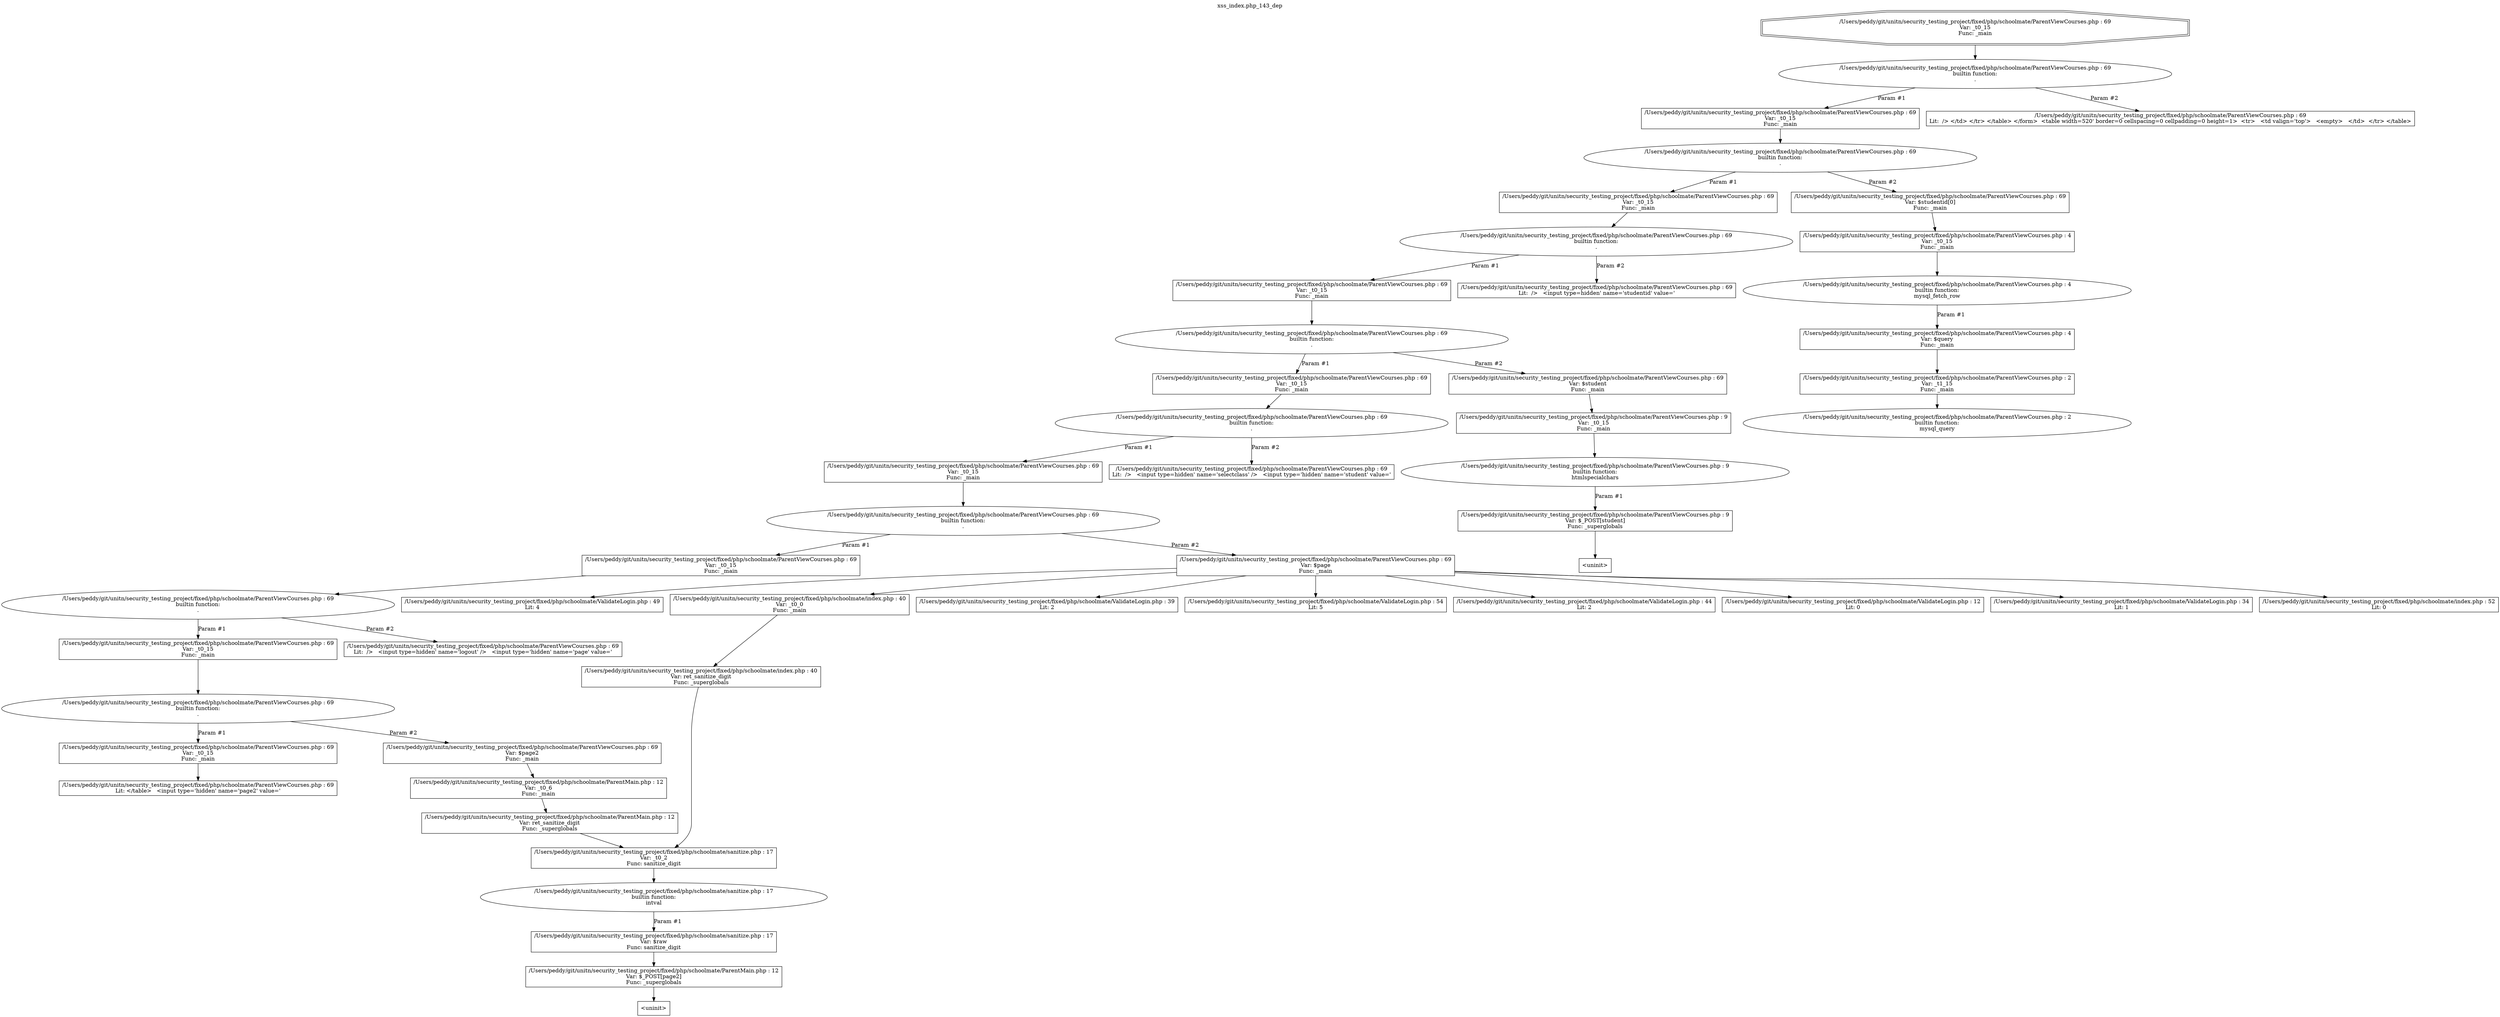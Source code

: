 digraph cfg {
  label="xss_index.php_143_dep";
  labelloc=t;
  n1 [shape=doubleoctagon, label="/Users/peddy/git/unitn/security_testing_project/fixed/php/schoolmate/ParentViewCourses.php : 69\nVar: _t0_15\nFunc: _main\n"];
  n2 [shape=ellipse, label="/Users/peddy/git/unitn/security_testing_project/fixed/php/schoolmate/ParentViewCourses.php : 69\nbuiltin function:\n.\n"];
  n3 [shape=box, label="/Users/peddy/git/unitn/security_testing_project/fixed/php/schoolmate/ParentViewCourses.php : 69\nVar: _t0_15\nFunc: _main\n"];
  n4 [shape=ellipse, label="/Users/peddy/git/unitn/security_testing_project/fixed/php/schoolmate/ParentViewCourses.php : 69\nbuiltin function:\n.\n"];
  n5 [shape=box, label="/Users/peddy/git/unitn/security_testing_project/fixed/php/schoolmate/ParentViewCourses.php : 69\nVar: _t0_15\nFunc: _main\n"];
  n6 [shape=ellipse, label="/Users/peddy/git/unitn/security_testing_project/fixed/php/schoolmate/ParentViewCourses.php : 69\nbuiltin function:\n.\n"];
  n7 [shape=box, label="/Users/peddy/git/unitn/security_testing_project/fixed/php/schoolmate/ParentViewCourses.php : 69\nVar: _t0_15\nFunc: _main\n"];
  n8 [shape=ellipse, label="/Users/peddy/git/unitn/security_testing_project/fixed/php/schoolmate/ParentViewCourses.php : 69\nbuiltin function:\n.\n"];
  n9 [shape=box, label="/Users/peddy/git/unitn/security_testing_project/fixed/php/schoolmate/ParentViewCourses.php : 69\nVar: _t0_15\nFunc: _main\n"];
  n10 [shape=ellipse, label="/Users/peddy/git/unitn/security_testing_project/fixed/php/schoolmate/ParentViewCourses.php : 69\nbuiltin function:\n.\n"];
  n11 [shape=box, label="/Users/peddy/git/unitn/security_testing_project/fixed/php/schoolmate/ParentViewCourses.php : 69\nVar: _t0_15\nFunc: _main\n"];
  n12 [shape=ellipse, label="/Users/peddy/git/unitn/security_testing_project/fixed/php/schoolmate/ParentViewCourses.php : 69\nbuiltin function:\n.\n"];
  n13 [shape=box, label="/Users/peddy/git/unitn/security_testing_project/fixed/php/schoolmate/ParentViewCourses.php : 69\nVar: _t0_15\nFunc: _main\n"];
  n14 [shape=ellipse, label="/Users/peddy/git/unitn/security_testing_project/fixed/php/schoolmate/ParentViewCourses.php : 69\nbuiltin function:\n.\n"];
  n15 [shape=box, label="/Users/peddy/git/unitn/security_testing_project/fixed/php/schoolmate/ParentViewCourses.php : 69\nVar: _t0_15\nFunc: _main\n"];
  n16 [shape=ellipse, label="/Users/peddy/git/unitn/security_testing_project/fixed/php/schoolmate/ParentViewCourses.php : 69\nbuiltin function:\n.\n"];
  n17 [shape=box, label="/Users/peddy/git/unitn/security_testing_project/fixed/php/schoolmate/ParentViewCourses.php : 69\nVar: _t0_15\nFunc: _main\n"];
  n18 [shape=box, label="/Users/peddy/git/unitn/security_testing_project/fixed/php/schoolmate/ParentViewCourses.php : 69\nLit: </table>   <input type='hidden' name='page2' value='\n"];
  n19 [shape=box, label="/Users/peddy/git/unitn/security_testing_project/fixed/php/schoolmate/ParentViewCourses.php : 69\nVar: $page2\nFunc: _main\n"];
  n20 [shape=box, label="/Users/peddy/git/unitn/security_testing_project/fixed/php/schoolmate/ParentMain.php : 12\nVar: _t0_6\nFunc: _main\n"];
  n21 [shape=box, label="/Users/peddy/git/unitn/security_testing_project/fixed/php/schoolmate/ParentMain.php : 12\nVar: ret_sanitize_digit\nFunc: _superglobals\n"];
  n22 [shape=box, label="/Users/peddy/git/unitn/security_testing_project/fixed/php/schoolmate/sanitize.php : 17\nVar: _t0_2\nFunc: sanitize_digit\n"];
  n23 [shape=ellipse, label="/Users/peddy/git/unitn/security_testing_project/fixed/php/schoolmate/sanitize.php : 17\nbuiltin function:\nintval\n"];
  n24 [shape=box, label="/Users/peddy/git/unitn/security_testing_project/fixed/php/schoolmate/sanitize.php : 17\nVar: $raw\nFunc: sanitize_digit\n"];
  n25 [shape=box, label="/Users/peddy/git/unitn/security_testing_project/fixed/php/schoolmate/ParentMain.php : 12\nVar: $_POST[page2]\nFunc: _superglobals\n"];
  n26 [shape=box, label="<uninit>"];
  n27 [shape=box, label="/Users/peddy/git/unitn/security_testing_project/fixed/php/schoolmate/ParentViewCourses.php : 69\nLit:  />   <input type=hidden' name='logout' />   <input type='hidden' name='page' value='\n"];
  n28 [shape=box, label="/Users/peddy/git/unitn/security_testing_project/fixed/php/schoolmate/ParentViewCourses.php : 69\nVar: $page\nFunc: _main\n"];
  n29 [shape=box, label="/Users/peddy/git/unitn/security_testing_project/fixed/php/schoolmate/ValidateLogin.php : 49\nLit: 4\n"];
  n30 [shape=box, label="/Users/peddy/git/unitn/security_testing_project/fixed/php/schoolmate/index.php : 40\nVar: _t0_0\nFunc: _main\n"];
  n31 [shape=box, label="/Users/peddy/git/unitn/security_testing_project/fixed/php/schoolmate/index.php : 40\nVar: ret_sanitize_digit\nFunc: _superglobals\n"];
  n32 [shape=box, label="/Users/peddy/git/unitn/security_testing_project/fixed/php/schoolmate/ValidateLogin.php : 39\nLit: 2\n"];
  n33 [shape=box, label="/Users/peddy/git/unitn/security_testing_project/fixed/php/schoolmate/ValidateLogin.php : 54\nLit: 5\n"];
  n34 [shape=box, label="/Users/peddy/git/unitn/security_testing_project/fixed/php/schoolmate/ValidateLogin.php : 44\nLit: 2\n"];
  n35 [shape=box, label="/Users/peddy/git/unitn/security_testing_project/fixed/php/schoolmate/ValidateLogin.php : 12\nLit: 0\n"];
  n36 [shape=box, label="/Users/peddy/git/unitn/security_testing_project/fixed/php/schoolmate/ValidateLogin.php : 34\nLit: 1\n"];
  n37 [shape=box, label="/Users/peddy/git/unitn/security_testing_project/fixed/php/schoolmate/index.php : 52\nLit: 0\n"];
  n38 [shape=box, label="/Users/peddy/git/unitn/security_testing_project/fixed/php/schoolmate/ParentViewCourses.php : 69\nLit:  />   <input type=hidden' name='selectclass' />   <input type='hidden' name='student' value='\n"];
  n39 [shape=box, label="/Users/peddy/git/unitn/security_testing_project/fixed/php/schoolmate/ParentViewCourses.php : 69\nVar: $student\nFunc: _main\n"];
  n40 [shape=box, label="/Users/peddy/git/unitn/security_testing_project/fixed/php/schoolmate/ParentViewCourses.php : 9\nVar: _t0_15\nFunc: _main\n"];
  n41 [shape=ellipse, label="/Users/peddy/git/unitn/security_testing_project/fixed/php/schoolmate/ParentViewCourses.php : 9\nbuiltin function:\nhtmlspecialchars\n"];
  n42 [shape=box, label="/Users/peddy/git/unitn/security_testing_project/fixed/php/schoolmate/ParentViewCourses.php : 9\nVar: $_POST[student]\nFunc: _superglobals\n"];
  n43 [shape=box, label="<uninit>"];
  n44 [shape=box, label="/Users/peddy/git/unitn/security_testing_project/fixed/php/schoolmate/ParentViewCourses.php : 69\nLit:  />   <input type=hidden' name='studentid' value='\n"];
  n45 [shape=box, label="/Users/peddy/git/unitn/security_testing_project/fixed/php/schoolmate/ParentViewCourses.php : 69\nVar: $studentid[0]\nFunc: _main\n"];
  n46 [shape=box, label="/Users/peddy/git/unitn/security_testing_project/fixed/php/schoolmate/ParentViewCourses.php : 4\nVar: _t0_15\nFunc: _main\n"];
  n47 [shape=ellipse, label="/Users/peddy/git/unitn/security_testing_project/fixed/php/schoolmate/ParentViewCourses.php : 4\nbuiltin function:\nmysql_fetch_row\n"];
  n48 [shape=box, label="/Users/peddy/git/unitn/security_testing_project/fixed/php/schoolmate/ParentViewCourses.php : 4\nVar: $query\nFunc: _main\n"];
  n49 [shape=box, label="/Users/peddy/git/unitn/security_testing_project/fixed/php/schoolmate/ParentViewCourses.php : 2\nVar: _t1_15\nFunc: _main\n"];
  n50 [shape=ellipse, label="/Users/peddy/git/unitn/security_testing_project/fixed/php/schoolmate/ParentViewCourses.php : 2\nbuiltin function:\nmysql_query\n"];
  n51 [shape=box, label="/Users/peddy/git/unitn/security_testing_project/fixed/php/schoolmate/ParentViewCourses.php : 69\nLit:  /> </td> </tr> </table> </form>  <table width=520' border=0 cellspacing=0 cellpadding=0 height=1>  <tr>   <td valign='top'>   <empty>   </td>  </tr> </table>\n"];
  n1 -> n2;
  n3 -> n4;
  n5 -> n6;
  n7 -> n8;
  n9 -> n10;
  n11 -> n12;
  n13 -> n14;
  n15 -> n16;
  n17 -> n18;
  n16 -> n17[label="Param #1"];
  n16 -> n19[label="Param #2"];
  n22 -> n23;
  n25 -> n26;
  n24 -> n25;
  n23 -> n24[label="Param #1"];
  n21 -> n22;
  n20 -> n21;
  n19 -> n20;
  n14 -> n15[label="Param #1"];
  n14 -> n27[label="Param #2"];
  n12 -> n13[label="Param #1"];
  n12 -> n28[label="Param #2"];
  n28 -> n29;
  n28 -> n30;
  n28 -> n32;
  n28 -> n33;
  n28 -> n34;
  n28 -> n35;
  n28 -> n36;
  n28 -> n37;
  n31 -> n22;
  n30 -> n31;
  n10 -> n11[label="Param #1"];
  n10 -> n38[label="Param #2"];
  n8 -> n9[label="Param #1"];
  n8 -> n39[label="Param #2"];
  n40 -> n41;
  n42 -> n43;
  n41 -> n42[label="Param #1"];
  n39 -> n40;
  n6 -> n7[label="Param #1"];
  n6 -> n44[label="Param #2"];
  n4 -> n5[label="Param #1"];
  n4 -> n45[label="Param #2"];
  n46 -> n47;
  n49 -> n50;
  n48 -> n49;
  n47 -> n48[label="Param #1"];
  n45 -> n46;
  n2 -> n3[label="Param #1"];
  n2 -> n51[label="Param #2"];
}
